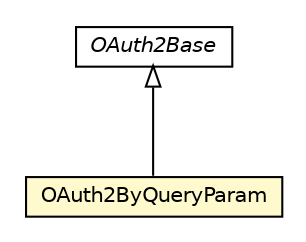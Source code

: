 #!/usr/local/bin/dot
#
# Class diagram 
# Generated by UMLGraph version R5_6-24-gf6e263 (http://www.umlgraph.org/)
#

digraph G {
	edge [fontname="Helvetica",fontsize=10,labelfontname="Helvetica",labelfontsize=10];
	node [fontname="Helvetica",fontsize=10,shape=plaintext];
	nodesep=0.25;
	ranksep=0.5;
	// io.reinert.requestor.gwt.oauth2.OAuth2Base
	c43625 [label=<<table title="io.reinert.requestor.gwt.oauth2.OAuth2Base" border="0" cellborder="1" cellspacing="0" cellpadding="2" port="p" href="./OAuth2Base.html">
		<tr><td><table border="0" cellspacing="0" cellpadding="1">
<tr><td align="center" balign="center"><font face="Helvetica-Oblique"> OAuth2Base </font></td></tr>
		</table></td></tr>
		</table>>, URL="./OAuth2Base.html", fontname="Helvetica", fontcolor="black", fontsize=10.0];
	// io.reinert.requestor.gwt.oauth2.OAuth2ByQueryParam
	c43626 [label=<<table title="io.reinert.requestor.gwt.oauth2.OAuth2ByQueryParam" border="0" cellborder="1" cellspacing="0" cellpadding="2" port="p" bgcolor="lemonChiffon" href="./OAuth2ByQueryParam.html">
		<tr><td><table border="0" cellspacing="0" cellpadding="1">
<tr><td align="center" balign="center"> OAuth2ByQueryParam </td></tr>
		</table></td></tr>
		</table>>, URL="./OAuth2ByQueryParam.html", fontname="Helvetica", fontcolor="black", fontsize=10.0];
	//io.reinert.requestor.gwt.oauth2.OAuth2ByQueryParam extends io.reinert.requestor.gwt.oauth2.OAuth2Base
	c43625:p -> c43626:p [dir=back,arrowtail=empty];
}

